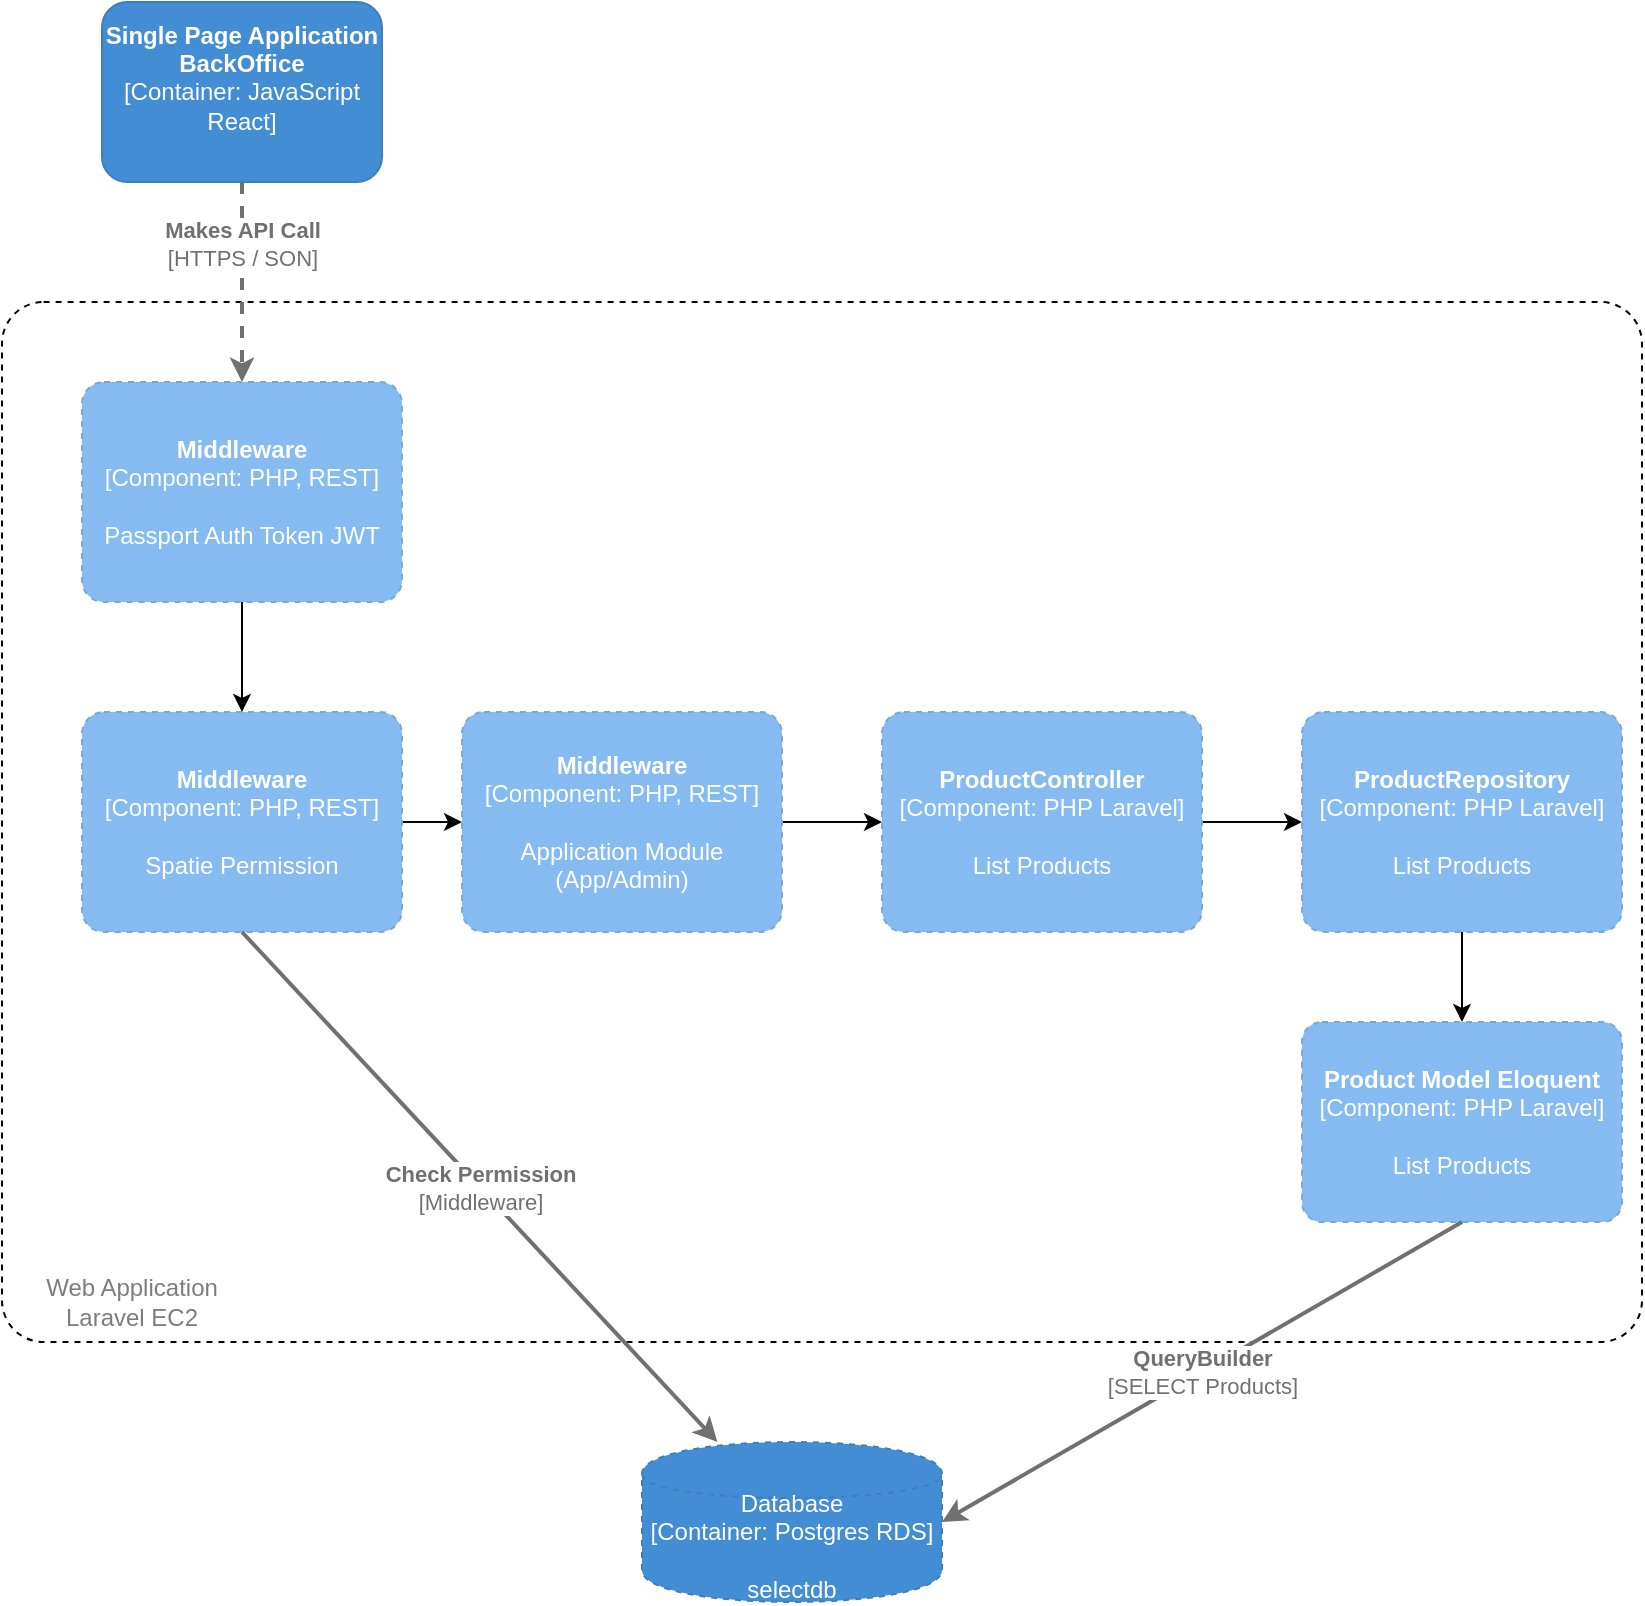 <mxfile version="14.8.3" type="github">
  <diagram id="nrQEoINcOy9gM6OoTIbi" name="Page-1">
    <mxGraphModel dx="1426" dy="712" grid="1" gridSize="10" guides="1" tooltips="1" connect="1" arrows="1" fold="1" page="1" pageScale="1" pageWidth="1200" pageHeight="1600" math="0" shadow="0">
      <root>
        <mxCell id="0" />
        <mxCell id="1" parent="0" />
        <mxCell id="1E_PJgRL9df37rorGSG9-8" value="" style="rounded=1;whiteSpace=wrap;html=1;dashed=1;arcSize=4;align=left;" parent="1" vertex="1">
          <mxGeometry x="30" y="170" width="820" height="520" as="geometry" />
        </mxCell>
        <object placeholders="1" c4Name="Single Page Application BackOffice" c4Type="Container" c4Technology="JavaScript React" c4Description="" label="&lt;b&gt;%c4Name%&lt;/b&gt;&lt;div&gt;[%c4Type%: %c4Technology%]&lt;/div&gt;&lt;br&gt;&lt;div&gt;%c4Description%&lt;/div&gt;" id="1E_PJgRL9df37rorGSG9-7">
          <mxCell style="rounded=1;whiteSpace=wrap;html=1;labelBackgroundColor=none;fillColor=#438DD5;fontColor=#ffffff;align=center;arcSize=14;strokeColor=#3C7FC0;metaEdit=1;metaData={&quot;c4Type&quot;:{&quot;editable&quot;:false}};points=[[0.25,0,0],[0.5,0,0],[0.75,0,0],[1,0.25,0],[1,0.5,0],[1,0.75,0],[0.75,1,0],[0.5,1,0],[0.25,1,0],[0,0.75,0],[0,0.5,0],[0,0.25,0]];" parent="1" vertex="1">
            <mxGeometry x="80" y="20" width="140" height="90" as="geometry" />
          </mxCell>
        </object>
        <mxCell id="1E_PJgRL9df37rorGSG9-186" style="edgeStyle=orthogonalEdgeStyle;rounded=0;orthogonalLoop=1;jettySize=auto;html=1;" parent="1" source="1E_PJgRL9df37rorGSG9-172" target="1E_PJgRL9df37rorGSG9-184" edge="1">
          <mxGeometry relative="1" as="geometry" />
        </mxCell>
        <object placeholders="1" c4Name="ProductController" c4Type="Component" c4Technology="PHP Laravel" c4Description="List Products" label="&lt;b&gt;%c4Name%&lt;/b&gt;&lt;div&gt;[%c4Type%: %c4Technology%]&lt;/div&gt;&lt;br&gt;&lt;div&gt;%c4Description%&lt;/div&gt;" id="1E_PJgRL9df37rorGSG9-172">
          <mxCell style="rounded=1;whiteSpace=wrap;html=1;labelBackgroundColor=none;fillColor=#85BBF0;fontColor=#ffffff;align=center;arcSize=10;strokeColor=#78A8D8;metaEdit=1;metaData={&quot;c4Type&quot;:{&quot;editable&quot;:false}};points=[[0.25,0,0],[0.5,0,0],[0.75,0,0],[1,0.25,0],[1,0.5,0],[1,0.75,0],[0.75,1,0],[0.5,1,0],[0.25,1,0],[0,0.75,0],[0,0.5,0],[0,0.25,0]];dashed=1;" parent="1" vertex="1">
            <mxGeometry x="470" y="375" width="160" height="110.0" as="geometry" />
          </mxCell>
        </object>
        <object placeholders="1" c4Type="Relationship" c4Technology="HTTPS / SON" c4Description="Makes API Call" label="&lt;div style=&quot;text-align: left&quot;&gt;&lt;div style=&quot;text-align: center&quot;&gt;&lt;b&gt;%c4Description%&lt;/b&gt;&lt;/div&gt;&lt;div style=&quot;text-align: center&quot;&gt;[%c4Technology%]&lt;/div&gt;&lt;/div&gt;" id="1E_PJgRL9df37rorGSG9-175">
          <mxCell style="edgeStyle=none;rounded=0;html=1;jettySize=auto;orthogonalLoop=1;strokeColor=#707070;strokeWidth=2;fontColor=#707070;jumpStyle=none;dashed=1;metaEdit=1;metaData={&quot;c4Type&quot;:{&quot;editable&quot;:false}};exitX=0.5;exitY=1;exitDx=0;exitDy=0;exitPerimeter=0;" parent="1" source="1E_PJgRL9df37rorGSG9-7" target="1E_PJgRL9df37rorGSG9-190" edge="1">
            <mxGeometry x="-0.385" width="160" relative="1" as="geometry">
              <mxPoint x="280" y="350" as="sourcePoint" />
              <mxPoint x="440" y="350" as="targetPoint" />
              <mxPoint as="offset" />
            </mxGeometry>
          </mxCell>
        </object>
        <mxCell id="1E_PJgRL9df37rorGSG9-189" style="edgeStyle=orthogonalEdgeStyle;rounded=0;orthogonalLoop=1;jettySize=auto;html=1;" parent="1" source="1E_PJgRL9df37rorGSG9-193" target="1E_PJgRL9df37rorGSG9-172" edge="1">
          <mxGeometry relative="1" as="geometry" />
        </mxCell>
        <mxCell id="1E_PJgRL9df37rorGSG9-196" style="edgeStyle=orthogonalEdgeStyle;rounded=0;orthogonalLoop=1;jettySize=auto;html=1;" parent="1" source="1E_PJgRL9df37rorGSG9-177" target="1E_PJgRL9df37rorGSG9-193" edge="1">
          <mxGeometry relative="1" as="geometry" />
        </mxCell>
        <object placeholders="1" c4Name="Middleware" c4Type="Component" c4Technology="PHP, REST" c4Description="Spatie Permission" label="&lt;b&gt;%c4Name%&lt;/b&gt;&lt;div&gt;[%c4Type%: %c4Technology%]&lt;/div&gt;&lt;br&gt;&lt;div&gt;%c4Description%&lt;/div&gt;" id="1E_PJgRL9df37rorGSG9-177">
          <mxCell style="rounded=1;whiteSpace=wrap;html=1;labelBackgroundColor=none;fillColor=#85BBF0;fontColor=#ffffff;align=center;arcSize=10;strokeColor=#78A8D8;metaEdit=1;metaData={&quot;c4Type&quot;:{&quot;editable&quot;:false}};points=[[0.25,0,0],[0.5,0,0],[0.75,0,0],[1,0.25,0],[1,0.5,0],[1,0.75,0],[0.75,1,0],[0.5,1,0],[0.25,1,0],[0,0.75,0],[0,0.5,0],[0,0.25,0]];dashed=1;" parent="1" vertex="1">
            <mxGeometry x="70" y="375" width="160" height="110.0" as="geometry" />
          </mxCell>
        </object>
        <object placeholders="1" c4Type="Database" c4Technology="Postgres RDS" c4Description="selectdb" label="%c4Type%&lt;div&gt;[Container:&amp;nbsp;%c4Technology%]&lt;/div&gt;&lt;br&gt;&lt;div&gt;%c4Description%&lt;/div&gt;" id="1E_PJgRL9df37rorGSG9-178">
          <mxCell style="shape=cylinder;whiteSpace=wrap;html=1;boundedLbl=1;rounded=0;labelBackgroundColor=none;fillColor=#438DD5;fontSize=12;fontColor=#ffffff;align=center;strokeColor=#3C7FC0;metaEdit=1;points=[[0.5,0,0],[1,0.25,0],[1,0.5,0],[1,0.75,0],[0.5,1,0],[0,0.75,0],[0,0.5,0],[0,0.25,0]];metaData={&quot;c4Type&quot;:{&quot;editable&quot;:false}};dashed=1;" parent="1" vertex="1">
            <mxGeometry x="350" y="740" width="150" height="80" as="geometry" />
          </mxCell>
        </object>
        <object placeholders="1" c4Type="Relationship" c4Technology="Middleware" c4Description="Check Permission" label="&lt;div style=&quot;text-align: left&quot;&gt;&lt;div style=&quot;text-align: center&quot;&gt;&lt;b&gt;%c4Description%&lt;/b&gt;&lt;/div&gt;&lt;div style=&quot;text-align: center&quot;&gt;[%c4Technology%]&lt;/div&gt;&lt;/div&gt;" id="1E_PJgRL9df37rorGSG9-180">
          <mxCell style="edgeStyle=none;rounded=0;html=1;jettySize=auto;orthogonalLoop=1;strokeColor=#707070;strokeWidth=2;fontColor=#707070;jumpStyle=none;metaEdit=1;metaData={&quot;c4Type&quot;:{&quot;editable&quot;:false}};exitX=0.5;exitY=1;exitDx=0;exitDy=0;exitPerimeter=0;" parent="1" source="1E_PJgRL9df37rorGSG9-177" target="1E_PJgRL9df37rorGSG9-178" edge="1">
            <mxGeometry width="160" relative="1" as="geometry">
              <mxPoint x="290" y="580" as="sourcePoint" />
              <mxPoint x="450" y="580" as="targetPoint" />
            </mxGeometry>
          </mxCell>
        </object>
        <mxCell id="1E_PJgRL9df37rorGSG9-187" style="edgeStyle=orthogonalEdgeStyle;rounded=0;orthogonalLoop=1;jettySize=auto;html=1;" parent="1" source="1E_PJgRL9df37rorGSG9-184" target="1E_PJgRL9df37rorGSG9-185" edge="1">
          <mxGeometry relative="1" as="geometry" />
        </mxCell>
        <object placeholders="1" c4Name="ProductRepository" c4Type="Component" c4Technology="PHP Laravel" c4Description="List Products" label="&lt;b&gt;%c4Name%&lt;/b&gt;&lt;div&gt;[%c4Type%: %c4Technology%]&lt;/div&gt;&lt;br&gt;&lt;div&gt;%c4Description%&lt;/div&gt;" id="1E_PJgRL9df37rorGSG9-184">
          <mxCell style="rounded=1;whiteSpace=wrap;html=1;labelBackgroundColor=none;fillColor=#85BBF0;fontColor=#ffffff;align=center;arcSize=10;strokeColor=#78A8D8;metaEdit=1;metaData={&quot;c4Type&quot;:{&quot;editable&quot;:false}};points=[[0.25,0,0],[0.5,0,0],[0.75,0,0],[1,0.25,0],[1,0.5,0],[1,0.75,0],[0.75,1,0],[0.5,1,0],[0.25,1,0],[0,0.75,0],[0,0.5,0],[0,0.25,0]];dashed=1;" parent="1" vertex="1">
            <mxGeometry x="680" y="375" width="160" height="110.0" as="geometry" />
          </mxCell>
        </object>
        <object placeholders="1" c4Name="Product Model Eloquent" c4Type="Component" c4Technology="PHP Laravel" c4Description="List Products" label="&lt;b&gt;%c4Name%&lt;/b&gt;&lt;div&gt;[%c4Type%: %c4Technology%]&lt;/div&gt;&lt;br&gt;&lt;div&gt;%c4Description%&lt;/div&gt;" id="1E_PJgRL9df37rorGSG9-185">
          <mxCell style="rounded=1;whiteSpace=wrap;html=1;labelBackgroundColor=none;fillColor=#85BBF0;fontColor=#ffffff;align=center;arcSize=10;strokeColor=#78A8D8;metaEdit=1;metaData={&quot;c4Type&quot;:{&quot;editable&quot;:false}};points=[[0.25,0,0],[0.5,0,0],[0.75,0,0],[1,0.25,0],[1,0.5,0],[1,0.75,0],[0.75,1,0],[0.5,1,0],[0.25,1,0],[0,0.75,0],[0,0.5,0],[0,0.25,0]];dashed=1;" parent="1" vertex="1">
            <mxGeometry x="680" y="530" width="160" height="100" as="geometry" />
          </mxCell>
        </object>
        <mxCell id="1E_PJgRL9df37rorGSG9-195" style="edgeStyle=orthogonalEdgeStyle;rounded=0;orthogonalLoop=1;jettySize=auto;html=1;entryX=0.5;entryY=0;entryDx=0;entryDy=0;entryPerimeter=0;" parent="1" source="1E_PJgRL9df37rorGSG9-190" target="1E_PJgRL9df37rorGSG9-177" edge="1">
          <mxGeometry relative="1" as="geometry" />
        </mxCell>
        <object placeholders="1" c4Name="Middleware" c4Type="Component" c4Technology="PHP, REST" c4Description="Passport Auth Token JWT" label="&lt;b&gt;%c4Name%&lt;/b&gt;&lt;div&gt;[%c4Type%: %c4Technology%]&lt;/div&gt;&lt;br&gt;&lt;div&gt;%c4Description%&lt;/div&gt;" id="1E_PJgRL9df37rorGSG9-190">
          <mxCell style="rounded=1;whiteSpace=wrap;html=1;labelBackgroundColor=none;fillColor=#85BBF0;fontColor=#ffffff;align=center;arcSize=10;strokeColor=#78A8D8;metaEdit=1;metaData={&quot;c4Type&quot;:{&quot;editable&quot;:false}};points=[[0.25,0,0],[0.5,0,0],[0.75,0,0],[1,0.25,0],[1,0.5,0],[1,0.75,0],[0.75,1,0],[0.5,1,0],[0.25,1,0],[0,0.75,0],[0,0.5,0],[0,0.25,0]];dashed=1;" parent="1" vertex="1">
            <mxGeometry x="70" y="210" width="160" height="110.0" as="geometry" />
          </mxCell>
        </object>
        <object placeholders="1" c4Type="Relationship" c4Technology="SELECT Products" c4Description="QueryBuilder" label="&lt;div style=&quot;text-align: left&quot;&gt;&lt;div style=&quot;text-align: center&quot;&gt;&lt;b&gt;%c4Description%&lt;/b&gt;&lt;/div&gt;&lt;div style=&quot;text-align: center&quot;&gt;[%c4Technology%]&lt;/div&gt;&lt;/div&gt;" id="1E_PJgRL9df37rorGSG9-191">
          <mxCell style="edgeStyle=none;rounded=0;html=1;entryX=1;entryY=0.5;jettySize=auto;orthogonalLoop=1;strokeColor=#707070;strokeWidth=2;fontColor=#707070;jumpStyle=none;metaEdit=1;metaData={&quot;c4Type&quot;:{&quot;editable&quot;:false}};exitX=0.5;exitY=1;exitDx=0;exitDy=0;exitPerimeter=0;entryDx=0;entryDy=0;entryPerimeter=0;" parent="1" source="1E_PJgRL9df37rorGSG9-185" target="1E_PJgRL9df37rorGSG9-178" edge="1">
            <mxGeometry width="160" relative="1" as="geometry">
              <mxPoint x="510" y="640" as="sourcePoint" />
              <mxPoint x="670" y="640" as="targetPoint" />
            </mxGeometry>
          </mxCell>
        </object>
        <object placeholders="1" c4Name="Middleware" c4Type="Component" c4Technology="PHP, REST" c4Description="Application Module (App/Admin)" label="&lt;b&gt;%c4Name%&lt;/b&gt;&lt;div&gt;[%c4Type%: %c4Technology%]&lt;/div&gt;&lt;br&gt;&lt;div&gt;%c4Description%&lt;/div&gt;" id="1E_PJgRL9df37rorGSG9-193">
          <mxCell style="rounded=1;whiteSpace=wrap;html=1;labelBackgroundColor=none;fillColor=#85BBF0;fontColor=#ffffff;align=center;arcSize=10;strokeColor=#78A8D8;metaEdit=1;metaData={&quot;c4Type&quot;:{&quot;editable&quot;:false}};points=[[0.25,0,0],[0.5,0,0],[0.75,0,0],[1,0.25,0],[1,0.5,0],[1,0.75,0],[0.75,1,0],[0.5,1,0],[0.25,1,0],[0,0.75,0],[0,0.5,0],[0,0.25,0]];dashed=1;" parent="1" vertex="1">
            <mxGeometry x="260" y="375" width="160" height="110.0" as="geometry" />
          </mxCell>
        </object>
        <mxCell id="mgTjgzn61-LK68UVF2TB-2" value="Web Application Laravel EC2" style="text;html=1;strokeColor=none;fillColor=none;align=center;verticalAlign=middle;whiteSpace=wrap;rounded=0;dashed=1;fontColor=#7D7D7D;" vertex="1" parent="1">
          <mxGeometry x="40" y="660" width="110" height="20" as="geometry" />
        </mxCell>
      </root>
    </mxGraphModel>
  </diagram>
</mxfile>
